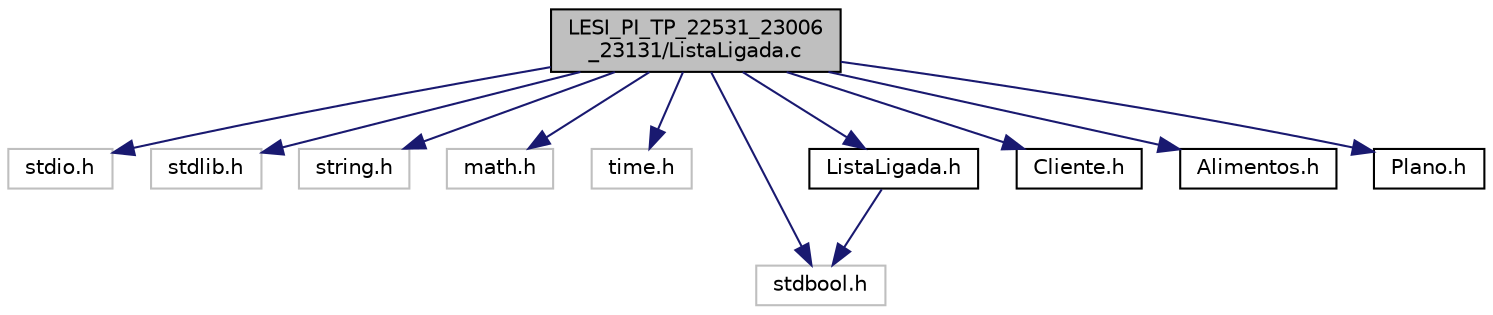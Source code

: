 digraph "LESI_PI_TP_22531_23006_23131/ListaLigada.c"
{
 // LATEX_PDF_SIZE
  edge [fontname="Helvetica",fontsize="10",labelfontname="Helvetica",labelfontsize="10"];
  node [fontname="Helvetica",fontsize="10",shape=record];
  Node1 [label="LESI_PI_TP_22531_23006\l_23131/ListaLigada.c",height=0.2,width=0.4,color="black", fillcolor="grey75", style="filled", fontcolor="black",tooltip=" "];
  Node1 -> Node2 [color="midnightblue",fontsize="10",style="solid"];
  Node2 [label="stdio.h",height=0.2,width=0.4,color="grey75", fillcolor="white", style="filled",tooltip=" "];
  Node1 -> Node3 [color="midnightblue",fontsize="10",style="solid"];
  Node3 [label="stdlib.h",height=0.2,width=0.4,color="grey75", fillcolor="white", style="filled",tooltip=" "];
  Node1 -> Node4 [color="midnightblue",fontsize="10",style="solid"];
  Node4 [label="string.h",height=0.2,width=0.4,color="grey75", fillcolor="white", style="filled",tooltip=" "];
  Node1 -> Node5 [color="midnightblue",fontsize="10",style="solid"];
  Node5 [label="math.h",height=0.2,width=0.4,color="grey75", fillcolor="white", style="filled",tooltip=" "];
  Node1 -> Node6 [color="midnightblue",fontsize="10",style="solid"];
  Node6 [label="time.h",height=0.2,width=0.4,color="grey75", fillcolor="white", style="filled",tooltip=" "];
  Node1 -> Node7 [color="midnightblue",fontsize="10",style="solid"];
  Node7 [label="stdbool.h",height=0.2,width=0.4,color="grey75", fillcolor="white", style="filled",tooltip=" "];
  Node1 -> Node8 [color="midnightblue",fontsize="10",style="solid"];
  Node8 [label="ListaLigada.h",height=0.2,width=0.4,color="black", fillcolor="white", style="filled",URL="$ListaLigada_8h.html",tooltip=" "];
  Node8 -> Node7 [color="midnightblue",fontsize="10",style="solid"];
  Node1 -> Node9 [color="midnightblue",fontsize="10",style="solid"];
  Node9 [label="Cliente.h",height=0.2,width=0.4,color="black", fillcolor="white", style="filled",URL="$Cliente_8h.html",tooltip=" "];
  Node1 -> Node10 [color="midnightblue",fontsize="10",style="solid"];
  Node10 [label="Alimentos.h",height=0.2,width=0.4,color="black", fillcolor="white", style="filled",URL="$Alimentos_8h.html",tooltip=" "];
  Node1 -> Node11 [color="midnightblue",fontsize="10",style="solid"];
  Node11 [label="Plano.h",height=0.2,width=0.4,color="black", fillcolor="white", style="filled",URL="$Plano_8h.html",tooltip=" "];
}
